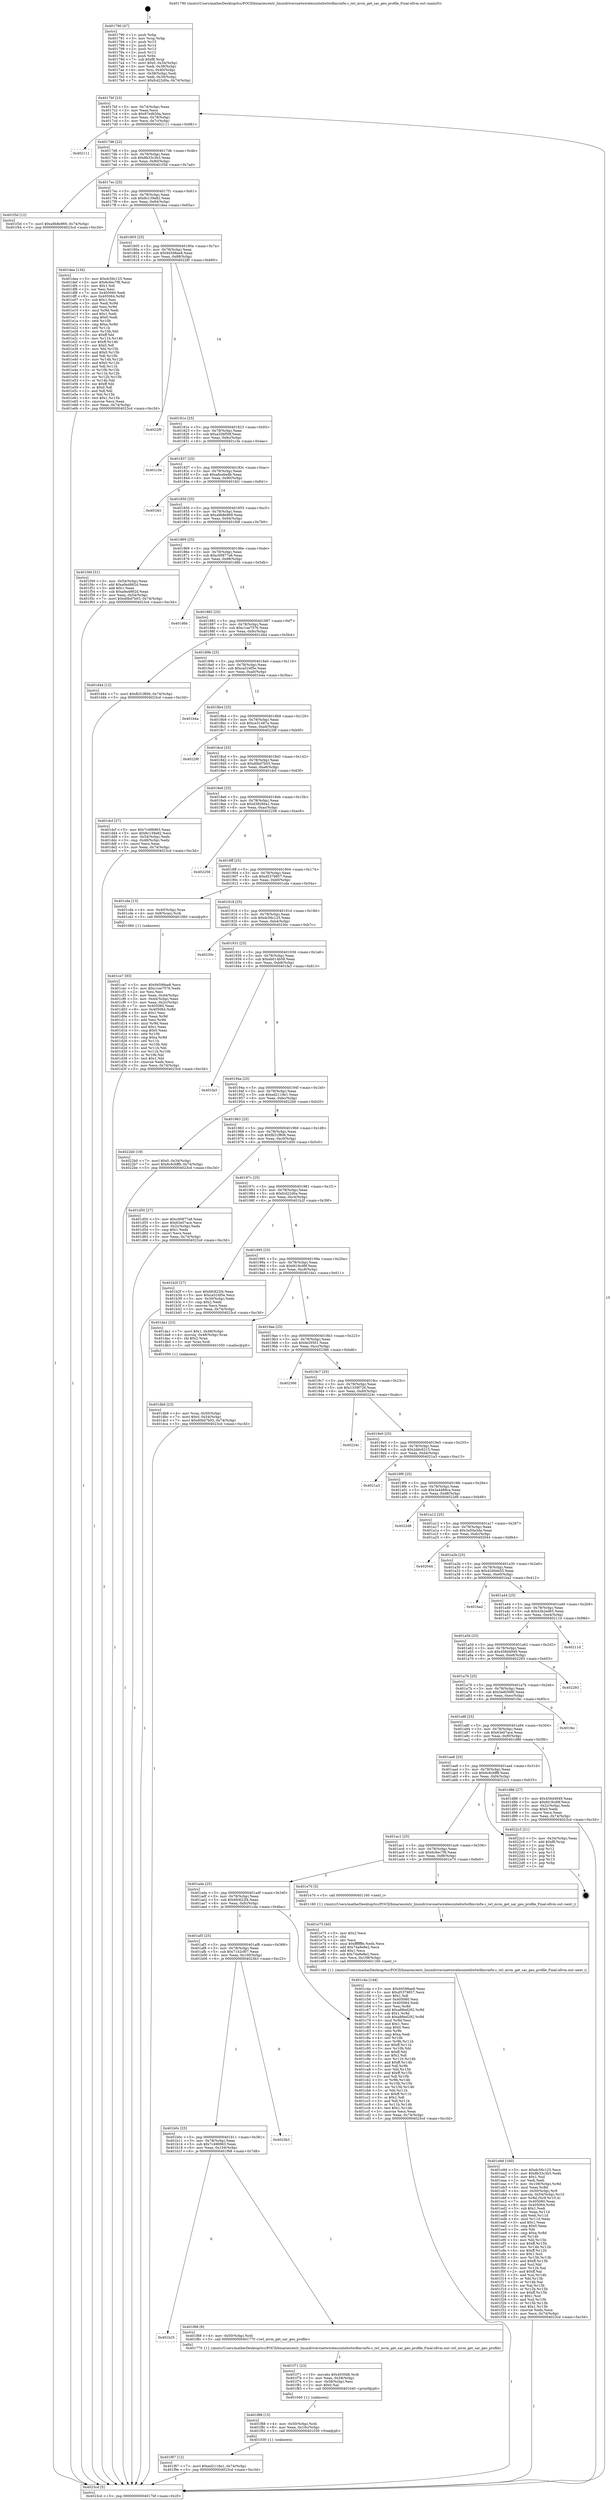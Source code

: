 digraph "0x401790" {
  label = "0x401790 (/mnt/c/Users/mathe/Desktop/tcc/POCII/binaries/extr_linuxdriversnetwirelessinteliwlwifimvmfw.c_iwl_mvm_get_sar_geo_profile_Final-ollvm.out::main(0))"
  labelloc = "t"
  node[shape=record]

  Entry [label="",width=0.3,height=0.3,shape=circle,fillcolor=black,style=filled]
  "0x4017bf" [label="{
     0x4017bf [23]\l
     | [instrs]\l
     &nbsp;&nbsp;0x4017bf \<+3\>: mov -0x74(%rbp),%eax\l
     &nbsp;&nbsp;0x4017c2 \<+2\>: mov %eax,%ecx\l
     &nbsp;&nbsp;0x4017c4 \<+6\>: sub $0x87edb50a,%ecx\l
     &nbsp;&nbsp;0x4017ca \<+3\>: mov %eax,-0x78(%rbp)\l
     &nbsp;&nbsp;0x4017cd \<+3\>: mov %ecx,-0x7c(%rbp)\l
     &nbsp;&nbsp;0x4017d0 \<+6\>: je 0000000000402111 \<main+0x981\>\l
  }"]
  "0x402111" [label="{
     0x402111\l
  }", style=dashed]
  "0x4017d6" [label="{
     0x4017d6 [22]\l
     | [instrs]\l
     &nbsp;&nbsp;0x4017d6 \<+5\>: jmp 00000000004017db \<main+0x4b\>\l
     &nbsp;&nbsp;0x4017db \<+3\>: mov -0x78(%rbp),%eax\l
     &nbsp;&nbsp;0x4017de \<+5\>: sub $0x8b33c3b3,%eax\l
     &nbsp;&nbsp;0x4017e3 \<+3\>: mov %eax,-0x80(%rbp)\l
     &nbsp;&nbsp;0x4017e6 \<+6\>: je 0000000000401f3d \<main+0x7ad\>\l
  }"]
  Exit [label="",width=0.3,height=0.3,shape=circle,fillcolor=black,style=filled,peripheries=2]
  "0x401f3d" [label="{
     0x401f3d [12]\l
     | [instrs]\l
     &nbsp;&nbsp;0x401f3d \<+7\>: movl $0xa9b8e969,-0x74(%rbp)\l
     &nbsp;&nbsp;0x401f44 \<+5\>: jmp 00000000004023cd \<main+0xc3d\>\l
  }"]
  "0x4017ec" [label="{
     0x4017ec [25]\l
     | [instrs]\l
     &nbsp;&nbsp;0x4017ec \<+5\>: jmp 00000000004017f1 \<main+0x61\>\l
     &nbsp;&nbsp;0x4017f1 \<+3\>: mov -0x78(%rbp),%eax\l
     &nbsp;&nbsp;0x4017f4 \<+5\>: sub $0x8c139a82,%eax\l
     &nbsp;&nbsp;0x4017f9 \<+6\>: mov %eax,-0x84(%rbp)\l
     &nbsp;&nbsp;0x4017ff \<+6\>: je 0000000000401dea \<main+0x65a\>\l
  }"]
  "0x401f97" [label="{
     0x401f97 [12]\l
     | [instrs]\l
     &nbsp;&nbsp;0x401f97 \<+7\>: movl $0xed2118e1,-0x74(%rbp)\l
     &nbsp;&nbsp;0x401f9e \<+5\>: jmp 00000000004023cd \<main+0xc3d\>\l
  }"]
  "0x401dea" [label="{
     0x401dea [134]\l
     | [instrs]\l
     &nbsp;&nbsp;0x401dea \<+5\>: mov $0xdc56c125,%eax\l
     &nbsp;&nbsp;0x401def \<+5\>: mov $0x6c6ec7f6,%ecx\l
     &nbsp;&nbsp;0x401df4 \<+2\>: mov $0x1,%dl\l
     &nbsp;&nbsp;0x401df6 \<+2\>: xor %esi,%esi\l
     &nbsp;&nbsp;0x401df8 \<+7\>: mov 0x405060,%edi\l
     &nbsp;&nbsp;0x401dff \<+8\>: mov 0x405064,%r8d\l
     &nbsp;&nbsp;0x401e07 \<+3\>: sub $0x1,%esi\l
     &nbsp;&nbsp;0x401e0a \<+3\>: mov %edi,%r9d\l
     &nbsp;&nbsp;0x401e0d \<+3\>: add %esi,%r9d\l
     &nbsp;&nbsp;0x401e10 \<+4\>: imul %r9d,%edi\l
     &nbsp;&nbsp;0x401e14 \<+3\>: and $0x1,%edi\l
     &nbsp;&nbsp;0x401e17 \<+3\>: cmp $0x0,%edi\l
     &nbsp;&nbsp;0x401e1a \<+4\>: sete %r10b\l
     &nbsp;&nbsp;0x401e1e \<+4\>: cmp $0xa,%r8d\l
     &nbsp;&nbsp;0x401e22 \<+4\>: setl %r11b\l
     &nbsp;&nbsp;0x401e26 \<+3\>: mov %r10b,%bl\l
     &nbsp;&nbsp;0x401e29 \<+3\>: xor $0xff,%bl\l
     &nbsp;&nbsp;0x401e2c \<+3\>: mov %r11b,%r14b\l
     &nbsp;&nbsp;0x401e2f \<+4\>: xor $0xff,%r14b\l
     &nbsp;&nbsp;0x401e33 \<+3\>: xor $0x0,%dl\l
     &nbsp;&nbsp;0x401e36 \<+3\>: mov %bl,%r15b\l
     &nbsp;&nbsp;0x401e39 \<+4\>: and $0x0,%r15b\l
     &nbsp;&nbsp;0x401e3d \<+3\>: and %dl,%r10b\l
     &nbsp;&nbsp;0x401e40 \<+3\>: mov %r14b,%r12b\l
     &nbsp;&nbsp;0x401e43 \<+4\>: and $0x0,%r12b\l
     &nbsp;&nbsp;0x401e47 \<+3\>: and %dl,%r11b\l
     &nbsp;&nbsp;0x401e4a \<+3\>: or %r10b,%r15b\l
     &nbsp;&nbsp;0x401e4d \<+3\>: or %r11b,%r12b\l
     &nbsp;&nbsp;0x401e50 \<+3\>: xor %r12b,%r15b\l
     &nbsp;&nbsp;0x401e53 \<+3\>: or %r14b,%bl\l
     &nbsp;&nbsp;0x401e56 \<+3\>: xor $0xff,%bl\l
     &nbsp;&nbsp;0x401e59 \<+3\>: or $0x0,%dl\l
     &nbsp;&nbsp;0x401e5c \<+2\>: and %dl,%bl\l
     &nbsp;&nbsp;0x401e5e \<+3\>: or %bl,%r15b\l
     &nbsp;&nbsp;0x401e61 \<+4\>: test $0x1,%r15b\l
     &nbsp;&nbsp;0x401e65 \<+3\>: cmovne %ecx,%eax\l
     &nbsp;&nbsp;0x401e68 \<+3\>: mov %eax,-0x74(%rbp)\l
     &nbsp;&nbsp;0x401e6b \<+5\>: jmp 00000000004023cd \<main+0xc3d\>\l
  }"]
  "0x401805" [label="{
     0x401805 [25]\l
     | [instrs]\l
     &nbsp;&nbsp;0x401805 \<+5\>: jmp 000000000040180a \<main+0x7a\>\l
     &nbsp;&nbsp;0x40180a \<+3\>: mov -0x78(%rbp),%eax\l
     &nbsp;&nbsp;0x40180d \<+5\>: sub $0x94598ae8,%eax\l
     &nbsp;&nbsp;0x401812 \<+6\>: mov %eax,-0x88(%rbp)\l
     &nbsp;&nbsp;0x401818 \<+6\>: je 00000000004022f0 \<main+0xb60\>\l
  }"]
  "0x401f88" [label="{
     0x401f88 [15]\l
     | [instrs]\l
     &nbsp;&nbsp;0x401f88 \<+4\>: mov -0x50(%rbp),%rdi\l
     &nbsp;&nbsp;0x401f8c \<+6\>: mov %eax,-0x10c(%rbp)\l
     &nbsp;&nbsp;0x401f92 \<+5\>: call 0000000000401030 \<free@plt\>\l
     | [calls]\l
     &nbsp;&nbsp;0x401030 \{1\} (unknown)\l
  }"]
  "0x4022f0" [label="{
     0x4022f0\l
  }", style=dashed]
  "0x40181e" [label="{
     0x40181e [25]\l
     | [instrs]\l
     &nbsp;&nbsp;0x40181e \<+5\>: jmp 0000000000401823 \<main+0x93\>\l
     &nbsp;&nbsp;0x401823 \<+3\>: mov -0x78(%rbp),%eax\l
     &nbsp;&nbsp;0x401826 \<+5\>: sub $0xa326f50f,%eax\l
     &nbsp;&nbsp;0x40182b \<+6\>: mov %eax,-0x8c(%rbp)\l
     &nbsp;&nbsp;0x401831 \<+6\>: je 0000000000401c3e \<main+0x4ae\>\l
  }"]
  "0x401f71" [label="{
     0x401f71 [23]\l
     | [instrs]\l
     &nbsp;&nbsp;0x401f71 \<+10\>: movabs $0x4030d6,%rdi\l
     &nbsp;&nbsp;0x401f7b \<+3\>: mov %eax,-0x58(%rbp)\l
     &nbsp;&nbsp;0x401f7e \<+3\>: mov -0x58(%rbp),%esi\l
     &nbsp;&nbsp;0x401f81 \<+2\>: mov $0x0,%al\l
     &nbsp;&nbsp;0x401f83 \<+5\>: call 0000000000401040 \<printf@plt\>\l
     | [calls]\l
     &nbsp;&nbsp;0x401040 \{1\} (unknown)\l
  }"]
  "0x401c3e" [label="{
     0x401c3e\l
  }", style=dashed]
  "0x401837" [label="{
     0x401837 [25]\l
     | [instrs]\l
     &nbsp;&nbsp;0x401837 \<+5\>: jmp 000000000040183c \<main+0xac\>\l
     &nbsp;&nbsp;0x40183c \<+3\>: mov -0x78(%rbp),%eax\l
     &nbsp;&nbsp;0x40183f \<+5\>: sub $0xa8cebedb,%eax\l
     &nbsp;&nbsp;0x401844 \<+6\>: mov %eax,-0x90(%rbp)\l
     &nbsp;&nbsp;0x40184a \<+6\>: je 0000000000401fd1 \<main+0x841\>\l
  }"]
  "0x401b25" [label="{
     0x401b25\l
  }", style=dashed]
  "0x401fd1" [label="{
     0x401fd1\l
  }", style=dashed]
  "0x401850" [label="{
     0x401850 [25]\l
     | [instrs]\l
     &nbsp;&nbsp;0x401850 \<+5\>: jmp 0000000000401855 \<main+0xc5\>\l
     &nbsp;&nbsp;0x401855 \<+3\>: mov -0x78(%rbp),%eax\l
     &nbsp;&nbsp;0x401858 \<+5\>: sub $0xa9b8e969,%eax\l
     &nbsp;&nbsp;0x40185d \<+6\>: mov %eax,-0x94(%rbp)\l
     &nbsp;&nbsp;0x401863 \<+6\>: je 0000000000401f49 \<main+0x7b9\>\l
  }"]
  "0x401f68" [label="{
     0x401f68 [9]\l
     | [instrs]\l
     &nbsp;&nbsp;0x401f68 \<+4\>: mov -0x50(%rbp),%rdi\l
     &nbsp;&nbsp;0x401f6c \<+5\>: call 0000000000401770 \<iwl_mvm_get_sar_geo_profile\>\l
     | [calls]\l
     &nbsp;&nbsp;0x401770 \{1\} (/mnt/c/Users/mathe/Desktop/tcc/POCII/binaries/extr_linuxdriversnetwirelessinteliwlwifimvmfw.c_iwl_mvm_get_sar_geo_profile_Final-ollvm.out::iwl_mvm_get_sar_geo_profile)\l
  }"]
  "0x401f49" [label="{
     0x401f49 [31]\l
     | [instrs]\l
     &nbsp;&nbsp;0x401f49 \<+3\>: mov -0x54(%rbp),%eax\l
     &nbsp;&nbsp;0x401f4c \<+5\>: add $0xa9a4862d,%eax\l
     &nbsp;&nbsp;0x401f51 \<+3\>: add $0x1,%eax\l
     &nbsp;&nbsp;0x401f54 \<+5\>: sub $0xa9a4862d,%eax\l
     &nbsp;&nbsp;0x401f59 \<+3\>: mov %eax,-0x54(%rbp)\l
     &nbsp;&nbsp;0x401f5c \<+7\>: movl $0xd0bd7b03,-0x74(%rbp)\l
     &nbsp;&nbsp;0x401f63 \<+5\>: jmp 00000000004023cd \<main+0xc3d\>\l
  }"]
  "0x401869" [label="{
     0x401869 [25]\l
     | [instrs]\l
     &nbsp;&nbsp;0x401869 \<+5\>: jmp 000000000040186e \<main+0xde\>\l
     &nbsp;&nbsp;0x40186e \<+3\>: mov -0x78(%rbp),%eax\l
     &nbsp;&nbsp;0x401871 \<+5\>: sub $0xc00877a8,%eax\l
     &nbsp;&nbsp;0x401876 \<+6\>: mov %eax,-0x98(%rbp)\l
     &nbsp;&nbsp;0x40187c \<+6\>: je 0000000000401d6b \<main+0x5db\>\l
  }"]
  "0x401b0c" [label="{
     0x401b0c [25]\l
     | [instrs]\l
     &nbsp;&nbsp;0x401b0c \<+5\>: jmp 0000000000401b11 \<main+0x381\>\l
     &nbsp;&nbsp;0x401b11 \<+3\>: mov -0x78(%rbp),%eax\l
     &nbsp;&nbsp;0x401b14 \<+5\>: sub $0x7c496963,%eax\l
     &nbsp;&nbsp;0x401b19 \<+6\>: mov %eax,-0x104(%rbp)\l
     &nbsp;&nbsp;0x401b1f \<+6\>: je 0000000000401f68 \<main+0x7d8\>\l
  }"]
  "0x401d6b" [label="{
     0x401d6b\l
  }", style=dashed]
  "0x401882" [label="{
     0x401882 [25]\l
     | [instrs]\l
     &nbsp;&nbsp;0x401882 \<+5\>: jmp 0000000000401887 \<main+0xf7\>\l
     &nbsp;&nbsp;0x401887 \<+3\>: mov -0x78(%rbp),%eax\l
     &nbsp;&nbsp;0x40188a \<+5\>: sub $0xc1ee7576,%eax\l
     &nbsp;&nbsp;0x40188f \<+6\>: mov %eax,-0x9c(%rbp)\l
     &nbsp;&nbsp;0x401895 \<+6\>: je 0000000000401d44 \<main+0x5b4\>\l
  }"]
  "0x4023b3" [label="{
     0x4023b3\l
  }", style=dashed]
  "0x401d44" [label="{
     0x401d44 [12]\l
     | [instrs]\l
     &nbsp;&nbsp;0x401d44 \<+7\>: movl $0xfb31f806,-0x74(%rbp)\l
     &nbsp;&nbsp;0x401d4b \<+5\>: jmp 00000000004023cd \<main+0xc3d\>\l
  }"]
  "0x40189b" [label="{
     0x40189b [25]\l
     | [instrs]\l
     &nbsp;&nbsp;0x40189b \<+5\>: jmp 00000000004018a0 \<main+0x110\>\l
     &nbsp;&nbsp;0x4018a0 \<+3\>: mov -0x78(%rbp),%eax\l
     &nbsp;&nbsp;0x4018a3 \<+5\>: sub $0xca524f5e,%eax\l
     &nbsp;&nbsp;0x4018a8 \<+6\>: mov %eax,-0xa0(%rbp)\l
     &nbsp;&nbsp;0x4018ae \<+6\>: je 0000000000401b4a \<main+0x3ba\>\l
  }"]
  "0x401e9d" [label="{
     0x401e9d [160]\l
     | [instrs]\l
     &nbsp;&nbsp;0x401e9d \<+5\>: mov $0xdc56c125,%ecx\l
     &nbsp;&nbsp;0x401ea2 \<+5\>: mov $0x8b33c3b3,%edx\l
     &nbsp;&nbsp;0x401ea7 \<+3\>: mov $0x1,%sil\l
     &nbsp;&nbsp;0x401eaa \<+2\>: xor %edi,%edi\l
     &nbsp;&nbsp;0x401eac \<+7\>: mov -0x108(%rbp),%r8d\l
     &nbsp;&nbsp;0x401eb3 \<+4\>: imul %eax,%r8d\l
     &nbsp;&nbsp;0x401eb7 \<+4\>: mov -0x50(%rbp),%r9\l
     &nbsp;&nbsp;0x401ebb \<+4\>: movslq -0x54(%rbp),%r10\l
     &nbsp;&nbsp;0x401ebf \<+4\>: mov %r8d,(%r9,%r10,4)\l
     &nbsp;&nbsp;0x401ec3 \<+7\>: mov 0x405060,%eax\l
     &nbsp;&nbsp;0x401eca \<+8\>: mov 0x405064,%r8d\l
     &nbsp;&nbsp;0x401ed2 \<+3\>: sub $0x1,%edi\l
     &nbsp;&nbsp;0x401ed5 \<+3\>: mov %eax,%r11d\l
     &nbsp;&nbsp;0x401ed8 \<+3\>: add %edi,%r11d\l
     &nbsp;&nbsp;0x401edb \<+4\>: imul %r11d,%eax\l
     &nbsp;&nbsp;0x401edf \<+3\>: and $0x1,%eax\l
     &nbsp;&nbsp;0x401ee2 \<+3\>: cmp $0x0,%eax\l
     &nbsp;&nbsp;0x401ee5 \<+3\>: sete %bl\l
     &nbsp;&nbsp;0x401ee8 \<+4\>: cmp $0xa,%r8d\l
     &nbsp;&nbsp;0x401eec \<+4\>: setl %r14b\l
     &nbsp;&nbsp;0x401ef0 \<+3\>: mov %bl,%r15b\l
     &nbsp;&nbsp;0x401ef3 \<+4\>: xor $0xff,%r15b\l
     &nbsp;&nbsp;0x401ef7 \<+3\>: mov %r14b,%r12b\l
     &nbsp;&nbsp;0x401efa \<+4\>: xor $0xff,%r12b\l
     &nbsp;&nbsp;0x401efe \<+4\>: xor $0x1,%sil\l
     &nbsp;&nbsp;0x401f02 \<+3\>: mov %r15b,%r13b\l
     &nbsp;&nbsp;0x401f05 \<+4\>: and $0xff,%r13b\l
     &nbsp;&nbsp;0x401f09 \<+3\>: and %sil,%bl\l
     &nbsp;&nbsp;0x401f0c \<+3\>: mov %r12b,%al\l
     &nbsp;&nbsp;0x401f0f \<+2\>: and $0xff,%al\l
     &nbsp;&nbsp;0x401f11 \<+3\>: and %sil,%r14b\l
     &nbsp;&nbsp;0x401f14 \<+3\>: or %bl,%r13b\l
     &nbsp;&nbsp;0x401f17 \<+3\>: or %r14b,%al\l
     &nbsp;&nbsp;0x401f1a \<+3\>: xor %al,%r13b\l
     &nbsp;&nbsp;0x401f1d \<+3\>: or %r12b,%r15b\l
     &nbsp;&nbsp;0x401f20 \<+4\>: xor $0xff,%r15b\l
     &nbsp;&nbsp;0x401f24 \<+4\>: or $0x1,%sil\l
     &nbsp;&nbsp;0x401f28 \<+3\>: and %sil,%r15b\l
     &nbsp;&nbsp;0x401f2b \<+3\>: or %r15b,%r13b\l
     &nbsp;&nbsp;0x401f2e \<+4\>: test $0x1,%r13b\l
     &nbsp;&nbsp;0x401f32 \<+3\>: cmovne %edx,%ecx\l
     &nbsp;&nbsp;0x401f35 \<+3\>: mov %ecx,-0x74(%rbp)\l
     &nbsp;&nbsp;0x401f38 \<+5\>: jmp 00000000004023cd \<main+0xc3d\>\l
  }"]
  "0x401b4a" [label="{
     0x401b4a\l
  }", style=dashed]
  "0x4018b4" [label="{
     0x4018b4 [25]\l
     | [instrs]\l
     &nbsp;&nbsp;0x4018b4 \<+5\>: jmp 00000000004018b9 \<main+0x129\>\l
     &nbsp;&nbsp;0x4018b9 \<+3\>: mov -0x78(%rbp),%eax\l
     &nbsp;&nbsp;0x4018bc \<+5\>: sub $0xce31487a,%eax\l
     &nbsp;&nbsp;0x4018c1 \<+6\>: mov %eax,-0xa4(%rbp)\l
     &nbsp;&nbsp;0x4018c7 \<+6\>: je 000000000040229f \<main+0xb0f\>\l
  }"]
  "0x401e75" [label="{
     0x401e75 [40]\l
     | [instrs]\l
     &nbsp;&nbsp;0x401e75 \<+5\>: mov $0x2,%ecx\l
     &nbsp;&nbsp;0x401e7a \<+1\>: cltd\l
     &nbsp;&nbsp;0x401e7b \<+2\>: idiv %ecx\l
     &nbsp;&nbsp;0x401e7d \<+6\>: imul $0xfffffffe,%edx,%ecx\l
     &nbsp;&nbsp;0x401e83 \<+6\>: add $0x74a9e8e2,%ecx\l
     &nbsp;&nbsp;0x401e89 \<+3\>: add $0x1,%ecx\l
     &nbsp;&nbsp;0x401e8c \<+6\>: sub $0x74a9e8e2,%ecx\l
     &nbsp;&nbsp;0x401e92 \<+6\>: mov %ecx,-0x108(%rbp)\l
     &nbsp;&nbsp;0x401e98 \<+5\>: call 0000000000401160 \<next_i\>\l
     | [calls]\l
     &nbsp;&nbsp;0x401160 \{1\} (/mnt/c/Users/mathe/Desktop/tcc/POCII/binaries/extr_linuxdriversnetwirelessinteliwlwifimvmfw.c_iwl_mvm_get_sar_geo_profile_Final-ollvm.out::next_i)\l
  }"]
  "0x40229f" [label="{
     0x40229f\l
  }", style=dashed]
  "0x4018cd" [label="{
     0x4018cd [25]\l
     | [instrs]\l
     &nbsp;&nbsp;0x4018cd \<+5\>: jmp 00000000004018d2 \<main+0x142\>\l
     &nbsp;&nbsp;0x4018d2 \<+3\>: mov -0x78(%rbp),%eax\l
     &nbsp;&nbsp;0x4018d5 \<+5\>: sub $0xd0bd7b03,%eax\l
     &nbsp;&nbsp;0x4018da \<+6\>: mov %eax,-0xa8(%rbp)\l
     &nbsp;&nbsp;0x4018e0 \<+6\>: je 0000000000401dcf \<main+0x63f\>\l
  }"]
  "0x401db8" [label="{
     0x401db8 [23]\l
     | [instrs]\l
     &nbsp;&nbsp;0x401db8 \<+4\>: mov %rax,-0x50(%rbp)\l
     &nbsp;&nbsp;0x401dbc \<+7\>: movl $0x0,-0x54(%rbp)\l
     &nbsp;&nbsp;0x401dc3 \<+7\>: movl $0xd0bd7b03,-0x74(%rbp)\l
     &nbsp;&nbsp;0x401dca \<+5\>: jmp 00000000004023cd \<main+0xc3d\>\l
  }"]
  "0x401dcf" [label="{
     0x401dcf [27]\l
     | [instrs]\l
     &nbsp;&nbsp;0x401dcf \<+5\>: mov $0x7c496963,%eax\l
     &nbsp;&nbsp;0x401dd4 \<+5\>: mov $0x8c139a82,%ecx\l
     &nbsp;&nbsp;0x401dd9 \<+3\>: mov -0x54(%rbp),%edx\l
     &nbsp;&nbsp;0x401ddc \<+3\>: cmp -0x48(%rbp),%edx\l
     &nbsp;&nbsp;0x401ddf \<+3\>: cmovl %ecx,%eax\l
     &nbsp;&nbsp;0x401de2 \<+3\>: mov %eax,-0x74(%rbp)\l
     &nbsp;&nbsp;0x401de5 \<+5\>: jmp 00000000004023cd \<main+0xc3d\>\l
  }"]
  "0x4018e6" [label="{
     0x4018e6 [25]\l
     | [instrs]\l
     &nbsp;&nbsp;0x4018e6 \<+5\>: jmp 00000000004018eb \<main+0x15b\>\l
     &nbsp;&nbsp;0x4018eb \<+3\>: mov -0x78(%rbp),%eax\l
     &nbsp;&nbsp;0x4018ee \<+5\>: sub $0xd39266a1,%eax\l
     &nbsp;&nbsp;0x4018f3 \<+6\>: mov %eax,-0xac(%rbp)\l
     &nbsp;&nbsp;0x4018f9 \<+6\>: je 0000000000402258 \<main+0xac8\>\l
  }"]
  "0x401ce7" [label="{
     0x401ce7 [93]\l
     | [instrs]\l
     &nbsp;&nbsp;0x401ce7 \<+5\>: mov $0x94598ae8,%ecx\l
     &nbsp;&nbsp;0x401cec \<+5\>: mov $0xc1ee7576,%edx\l
     &nbsp;&nbsp;0x401cf1 \<+2\>: xor %esi,%esi\l
     &nbsp;&nbsp;0x401cf3 \<+3\>: mov %eax,-0x44(%rbp)\l
     &nbsp;&nbsp;0x401cf6 \<+3\>: mov -0x44(%rbp),%eax\l
     &nbsp;&nbsp;0x401cf9 \<+3\>: mov %eax,-0x2c(%rbp)\l
     &nbsp;&nbsp;0x401cfc \<+7\>: mov 0x405060,%eax\l
     &nbsp;&nbsp;0x401d03 \<+8\>: mov 0x405064,%r8d\l
     &nbsp;&nbsp;0x401d0b \<+3\>: sub $0x1,%esi\l
     &nbsp;&nbsp;0x401d0e \<+3\>: mov %eax,%r9d\l
     &nbsp;&nbsp;0x401d11 \<+3\>: add %esi,%r9d\l
     &nbsp;&nbsp;0x401d14 \<+4\>: imul %r9d,%eax\l
     &nbsp;&nbsp;0x401d18 \<+3\>: and $0x1,%eax\l
     &nbsp;&nbsp;0x401d1b \<+3\>: cmp $0x0,%eax\l
     &nbsp;&nbsp;0x401d1e \<+4\>: sete %r10b\l
     &nbsp;&nbsp;0x401d22 \<+4\>: cmp $0xa,%r8d\l
     &nbsp;&nbsp;0x401d26 \<+4\>: setl %r11b\l
     &nbsp;&nbsp;0x401d2a \<+3\>: mov %r10b,%bl\l
     &nbsp;&nbsp;0x401d2d \<+3\>: and %r11b,%bl\l
     &nbsp;&nbsp;0x401d30 \<+3\>: xor %r11b,%r10b\l
     &nbsp;&nbsp;0x401d33 \<+3\>: or %r10b,%bl\l
     &nbsp;&nbsp;0x401d36 \<+3\>: test $0x1,%bl\l
     &nbsp;&nbsp;0x401d39 \<+3\>: cmovne %edx,%ecx\l
     &nbsp;&nbsp;0x401d3c \<+3\>: mov %ecx,-0x74(%rbp)\l
     &nbsp;&nbsp;0x401d3f \<+5\>: jmp 00000000004023cd \<main+0xc3d\>\l
  }"]
  "0x402258" [label="{
     0x402258\l
  }", style=dashed]
  "0x4018ff" [label="{
     0x4018ff [25]\l
     | [instrs]\l
     &nbsp;&nbsp;0x4018ff \<+5\>: jmp 0000000000401904 \<main+0x174\>\l
     &nbsp;&nbsp;0x401904 \<+3\>: mov -0x78(%rbp),%eax\l
     &nbsp;&nbsp;0x401907 \<+5\>: sub $0xd5379857,%eax\l
     &nbsp;&nbsp;0x40190c \<+6\>: mov %eax,-0xb0(%rbp)\l
     &nbsp;&nbsp;0x401912 \<+6\>: je 0000000000401cda \<main+0x54a\>\l
  }"]
  "0x401af3" [label="{
     0x401af3 [25]\l
     | [instrs]\l
     &nbsp;&nbsp;0x401af3 \<+5\>: jmp 0000000000401af8 \<main+0x368\>\l
     &nbsp;&nbsp;0x401af8 \<+3\>: mov -0x78(%rbp),%eax\l
     &nbsp;&nbsp;0x401afb \<+5\>: sub $0x7142cf07,%eax\l
     &nbsp;&nbsp;0x401b00 \<+6\>: mov %eax,-0x100(%rbp)\l
     &nbsp;&nbsp;0x401b06 \<+6\>: je 00000000004023b3 \<main+0xc23\>\l
  }"]
  "0x401cda" [label="{
     0x401cda [13]\l
     | [instrs]\l
     &nbsp;&nbsp;0x401cda \<+4\>: mov -0x40(%rbp),%rax\l
     &nbsp;&nbsp;0x401cde \<+4\>: mov 0x8(%rax),%rdi\l
     &nbsp;&nbsp;0x401ce2 \<+5\>: call 0000000000401060 \<atoi@plt\>\l
     | [calls]\l
     &nbsp;&nbsp;0x401060 \{1\} (unknown)\l
  }"]
  "0x401918" [label="{
     0x401918 [25]\l
     | [instrs]\l
     &nbsp;&nbsp;0x401918 \<+5\>: jmp 000000000040191d \<main+0x18d\>\l
     &nbsp;&nbsp;0x40191d \<+3\>: mov -0x78(%rbp),%eax\l
     &nbsp;&nbsp;0x401920 \<+5\>: sub $0xdc56c125,%eax\l
     &nbsp;&nbsp;0x401925 \<+6\>: mov %eax,-0xb4(%rbp)\l
     &nbsp;&nbsp;0x40192b \<+6\>: je 000000000040230c \<main+0xb7c\>\l
  }"]
  "0x401c4a" [label="{
     0x401c4a [144]\l
     | [instrs]\l
     &nbsp;&nbsp;0x401c4a \<+5\>: mov $0x94598ae8,%eax\l
     &nbsp;&nbsp;0x401c4f \<+5\>: mov $0xd5379857,%ecx\l
     &nbsp;&nbsp;0x401c54 \<+2\>: mov $0x1,%dl\l
     &nbsp;&nbsp;0x401c56 \<+7\>: mov 0x405060,%esi\l
     &nbsp;&nbsp;0x401c5d \<+7\>: mov 0x405064,%edi\l
     &nbsp;&nbsp;0x401c64 \<+3\>: mov %esi,%r8d\l
     &nbsp;&nbsp;0x401c67 \<+7\>: add $0xa88ed292,%r8d\l
     &nbsp;&nbsp;0x401c6e \<+4\>: sub $0x1,%r8d\l
     &nbsp;&nbsp;0x401c72 \<+7\>: sub $0xa88ed292,%r8d\l
     &nbsp;&nbsp;0x401c79 \<+4\>: imul %r8d,%esi\l
     &nbsp;&nbsp;0x401c7d \<+3\>: and $0x1,%esi\l
     &nbsp;&nbsp;0x401c80 \<+3\>: cmp $0x0,%esi\l
     &nbsp;&nbsp;0x401c83 \<+4\>: sete %r9b\l
     &nbsp;&nbsp;0x401c87 \<+3\>: cmp $0xa,%edi\l
     &nbsp;&nbsp;0x401c8a \<+4\>: setl %r10b\l
     &nbsp;&nbsp;0x401c8e \<+3\>: mov %r9b,%r11b\l
     &nbsp;&nbsp;0x401c91 \<+4\>: xor $0xff,%r11b\l
     &nbsp;&nbsp;0x401c95 \<+3\>: mov %r10b,%bl\l
     &nbsp;&nbsp;0x401c98 \<+3\>: xor $0xff,%bl\l
     &nbsp;&nbsp;0x401c9b \<+3\>: xor $0x1,%dl\l
     &nbsp;&nbsp;0x401c9e \<+3\>: mov %r11b,%r14b\l
     &nbsp;&nbsp;0x401ca1 \<+4\>: and $0xff,%r14b\l
     &nbsp;&nbsp;0x401ca5 \<+3\>: and %dl,%r9b\l
     &nbsp;&nbsp;0x401ca8 \<+3\>: mov %bl,%r15b\l
     &nbsp;&nbsp;0x401cab \<+4\>: and $0xff,%r15b\l
     &nbsp;&nbsp;0x401caf \<+3\>: and %dl,%r10b\l
     &nbsp;&nbsp;0x401cb2 \<+3\>: or %r9b,%r14b\l
     &nbsp;&nbsp;0x401cb5 \<+3\>: or %r10b,%r15b\l
     &nbsp;&nbsp;0x401cb8 \<+3\>: xor %r15b,%r14b\l
     &nbsp;&nbsp;0x401cbb \<+3\>: or %bl,%r11b\l
     &nbsp;&nbsp;0x401cbe \<+4\>: xor $0xff,%r11b\l
     &nbsp;&nbsp;0x401cc2 \<+3\>: or $0x1,%dl\l
     &nbsp;&nbsp;0x401cc5 \<+3\>: and %dl,%r11b\l
     &nbsp;&nbsp;0x401cc8 \<+3\>: or %r11b,%r14b\l
     &nbsp;&nbsp;0x401ccb \<+4\>: test $0x1,%r14b\l
     &nbsp;&nbsp;0x401ccf \<+3\>: cmovne %ecx,%eax\l
     &nbsp;&nbsp;0x401cd2 \<+3\>: mov %eax,-0x74(%rbp)\l
     &nbsp;&nbsp;0x401cd5 \<+5\>: jmp 00000000004023cd \<main+0xc3d\>\l
  }"]
  "0x40230c" [label="{
     0x40230c\l
  }", style=dashed]
  "0x401931" [label="{
     0x401931 [25]\l
     | [instrs]\l
     &nbsp;&nbsp;0x401931 \<+5\>: jmp 0000000000401936 \<main+0x1a6\>\l
     &nbsp;&nbsp;0x401936 \<+3\>: mov -0x78(%rbp),%eax\l
     &nbsp;&nbsp;0x401939 \<+5\>: sub $0xeb014b58,%eax\l
     &nbsp;&nbsp;0x40193e \<+6\>: mov %eax,-0xb8(%rbp)\l
     &nbsp;&nbsp;0x401944 \<+6\>: je 0000000000401fa3 \<main+0x813\>\l
  }"]
  "0x401ada" [label="{
     0x401ada [25]\l
     | [instrs]\l
     &nbsp;&nbsp;0x401ada \<+5\>: jmp 0000000000401adf \<main+0x34f\>\l
     &nbsp;&nbsp;0x401adf \<+3\>: mov -0x78(%rbp),%eax\l
     &nbsp;&nbsp;0x401ae2 \<+5\>: sub $0x6fc822f4,%eax\l
     &nbsp;&nbsp;0x401ae7 \<+6\>: mov %eax,-0xfc(%rbp)\l
     &nbsp;&nbsp;0x401aed \<+6\>: je 0000000000401c4a \<main+0x4ba\>\l
  }"]
  "0x401fa3" [label="{
     0x401fa3\l
  }", style=dashed]
  "0x40194a" [label="{
     0x40194a [25]\l
     | [instrs]\l
     &nbsp;&nbsp;0x40194a \<+5\>: jmp 000000000040194f \<main+0x1bf\>\l
     &nbsp;&nbsp;0x40194f \<+3\>: mov -0x78(%rbp),%eax\l
     &nbsp;&nbsp;0x401952 \<+5\>: sub $0xed2118e1,%eax\l
     &nbsp;&nbsp;0x401957 \<+6\>: mov %eax,-0xbc(%rbp)\l
     &nbsp;&nbsp;0x40195d \<+6\>: je 00000000004022b0 \<main+0xb20\>\l
  }"]
  "0x401e70" [label="{
     0x401e70 [5]\l
     | [instrs]\l
     &nbsp;&nbsp;0x401e70 \<+5\>: call 0000000000401160 \<next_i\>\l
     | [calls]\l
     &nbsp;&nbsp;0x401160 \{1\} (/mnt/c/Users/mathe/Desktop/tcc/POCII/binaries/extr_linuxdriversnetwirelessinteliwlwifimvmfw.c_iwl_mvm_get_sar_geo_profile_Final-ollvm.out::next_i)\l
  }"]
  "0x4022b0" [label="{
     0x4022b0 [19]\l
     | [instrs]\l
     &nbsp;&nbsp;0x4022b0 \<+7\>: movl $0x0,-0x34(%rbp)\l
     &nbsp;&nbsp;0x4022b7 \<+7\>: movl $0x6c6cbff8,-0x74(%rbp)\l
     &nbsp;&nbsp;0x4022be \<+5\>: jmp 00000000004023cd \<main+0xc3d\>\l
  }"]
  "0x401963" [label="{
     0x401963 [25]\l
     | [instrs]\l
     &nbsp;&nbsp;0x401963 \<+5\>: jmp 0000000000401968 \<main+0x1d8\>\l
     &nbsp;&nbsp;0x401968 \<+3\>: mov -0x78(%rbp),%eax\l
     &nbsp;&nbsp;0x40196b \<+5\>: sub $0xfb31f806,%eax\l
     &nbsp;&nbsp;0x401970 \<+6\>: mov %eax,-0xc0(%rbp)\l
     &nbsp;&nbsp;0x401976 \<+6\>: je 0000000000401d50 \<main+0x5c0\>\l
  }"]
  "0x401ac1" [label="{
     0x401ac1 [25]\l
     | [instrs]\l
     &nbsp;&nbsp;0x401ac1 \<+5\>: jmp 0000000000401ac6 \<main+0x336\>\l
     &nbsp;&nbsp;0x401ac6 \<+3\>: mov -0x78(%rbp),%eax\l
     &nbsp;&nbsp;0x401ac9 \<+5\>: sub $0x6c6ec7f6,%eax\l
     &nbsp;&nbsp;0x401ace \<+6\>: mov %eax,-0xf8(%rbp)\l
     &nbsp;&nbsp;0x401ad4 \<+6\>: je 0000000000401e70 \<main+0x6e0\>\l
  }"]
  "0x401d50" [label="{
     0x401d50 [27]\l
     | [instrs]\l
     &nbsp;&nbsp;0x401d50 \<+5\>: mov $0xc00877a8,%eax\l
     &nbsp;&nbsp;0x401d55 \<+5\>: mov $0x63e07ace,%ecx\l
     &nbsp;&nbsp;0x401d5a \<+3\>: mov -0x2c(%rbp),%edx\l
     &nbsp;&nbsp;0x401d5d \<+3\>: cmp $0x1,%edx\l
     &nbsp;&nbsp;0x401d60 \<+3\>: cmovl %ecx,%eax\l
     &nbsp;&nbsp;0x401d63 \<+3\>: mov %eax,-0x74(%rbp)\l
     &nbsp;&nbsp;0x401d66 \<+5\>: jmp 00000000004023cd \<main+0xc3d\>\l
  }"]
  "0x40197c" [label="{
     0x40197c [25]\l
     | [instrs]\l
     &nbsp;&nbsp;0x40197c \<+5\>: jmp 0000000000401981 \<main+0x1f1\>\l
     &nbsp;&nbsp;0x401981 \<+3\>: mov -0x78(%rbp),%eax\l
     &nbsp;&nbsp;0x401984 \<+5\>: sub $0xfcd22d0a,%eax\l
     &nbsp;&nbsp;0x401989 \<+6\>: mov %eax,-0xc4(%rbp)\l
     &nbsp;&nbsp;0x40198f \<+6\>: je 0000000000401b2f \<main+0x39f\>\l
  }"]
  "0x4022c3" [label="{
     0x4022c3 [21]\l
     | [instrs]\l
     &nbsp;&nbsp;0x4022c3 \<+3\>: mov -0x34(%rbp),%eax\l
     &nbsp;&nbsp;0x4022c6 \<+7\>: add $0xf8,%rsp\l
     &nbsp;&nbsp;0x4022cd \<+1\>: pop %rbx\l
     &nbsp;&nbsp;0x4022ce \<+2\>: pop %r12\l
     &nbsp;&nbsp;0x4022d0 \<+2\>: pop %r13\l
     &nbsp;&nbsp;0x4022d2 \<+2\>: pop %r14\l
     &nbsp;&nbsp;0x4022d4 \<+2\>: pop %r15\l
     &nbsp;&nbsp;0x4022d6 \<+1\>: pop %rbp\l
     &nbsp;&nbsp;0x4022d7 \<+1\>: ret\l
  }"]
  "0x401b2f" [label="{
     0x401b2f [27]\l
     | [instrs]\l
     &nbsp;&nbsp;0x401b2f \<+5\>: mov $0x6fc822f4,%eax\l
     &nbsp;&nbsp;0x401b34 \<+5\>: mov $0xca524f5e,%ecx\l
     &nbsp;&nbsp;0x401b39 \<+3\>: mov -0x30(%rbp),%edx\l
     &nbsp;&nbsp;0x401b3c \<+3\>: cmp $0x2,%edx\l
     &nbsp;&nbsp;0x401b3f \<+3\>: cmovne %ecx,%eax\l
     &nbsp;&nbsp;0x401b42 \<+3\>: mov %eax,-0x74(%rbp)\l
     &nbsp;&nbsp;0x401b45 \<+5\>: jmp 00000000004023cd \<main+0xc3d\>\l
  }"]
  "0x401995" [label="{
     0x401995 [25]\l
     | [instrs]\l
     &nbsp;&nbsp;0x401995 \<+5\>: jmp 000000000040199a \<main+0x20a\>\l
     &nbsp;&nbsp;0x40199a \<+3\>: mov -0x78(%rbp),%eax\l
     &nbsp;&nbsp;0x40199d \<+5\>: sub $0xfd19cd9f,%eax\l
     &nbsp;&nbsp;0x4019a2 \<+6\>: mov %eax,-0xc8(%rbp)\l
     &nbsp;&nbsp;0x4019a8 \<+6\>: je 0000000000401da1 \<main+0x611\>\l
  }"]
  "0x4023cd" [label="{
     0x4023cd [5]\l
     | [instrs]\l
     &nbsp;&nbsp;0x4023cd \<+5\>: jmp 00000000004017bf \<main+0x2f\>\l
  }"]
  "0x401790" [label="{
     0x401790 [47]\l
     | [instrs]\l
     &nbsp;&nbsp;0x401790 \<+1\>: push %rbp\l
     &nbsp;&nbsp;0x401791 \<+3\>: mov %rsp,%rbp\l
     &nbsp;&nbsp;0x401794 \<+2\>: push %r15\l
     &nbsp;&nbsp;0x401796 \<+2\>: push %r14\l
     &nbsp;&nbsp;0x401798 \<+2\>: push %r13\l
     &nbsp;&nbsp;0x40179a \<+2\>: push %r12\l
     &nbsp;&nbsp;0x40179c \<+1\>: push %rbx\l
     &nbsp;&nbsp;0x40179d \<+7\>: sub $0xf8,%rsp\l
     &nbsp;&nbsp;0x4017a4 \<+7\>: movl $0x0,-0x34(%rbp)\l
     &nbsp;&nbsp;0x4017ab \<+3\>: mov %edi,-0x38(%rbp)\l
     &nbsp;&nbsp;0x4017ae \<+4\>: mov %rsi,-0x40(%rbp)\l
     &nbsp;&nbsp;0x4017b2 \<+3\>: mov -0x38(%rbp),%edi\l
     &nbsp;&nbsp;0x4017b5 \<+3\>: mov %edi,-0x30(%rbp)\l
     &nbsp;&nbsp;0x4017b8 \<+7\>: movl $0xfcd22d0a,-0x74(%rbp)\l
  }"]
  "0x401aa8" [label="{
     0x401aa8 [25]\l
     | [instrs]\l
     &nbsp;&nbsp;0x401aa8 \<+5\>: jmp 0000000000401aad \<main+0x31d\>\l
     &nbsp;&nbsp;0x401aad \<+3\>: mov -0x78(%rbp),%eax\l
     &nbsp;&nbsp;0x401ab0 \<+5\>: sub $0x6c6cbff8,%eax\l
     &nbsp;&nbsp;0x401ab5 \<+6\>: mov %eax,-0xf4(%rbp)\l
     &nbsp;&nbsp;0x401abb \<+6\>: je 00000000004022c3 \<main+0xb33\>\l
  }"]
  "0x401da1" [label="{
     0x401da1 [23]\l
     | [instrs]\l
     &nbsp;&nbsp;0x401da1 \<+7\>: movl $0x1,-0x48(%rbp)\l
     &nbsp;&nbsp;0x401da8 \<+4\>: movslq -0x48(%rbp),%rax\l
     &nbsp;&nbsp;0x401dac \<+4\>: shl $0x2,%rax\l
     &nbsp;&nbsp;0x401db0 \<+3\>: mov %rax,%rdi\l
     &nbsp;&nbsp;0x401db3 \<+5\>: call 0000000000401050 \<malloc@plt\>\l
     | [calls]\l
     &nbsp;&nbsp;0x401050 \{1\} (unknown)\l
  }"]
  "0x4019ae" [label="{
     0x4019ae [25]\l
     | [instrs]\l
     &nbsp;&nbsp;0x4019ae \<+5\>: jmp 00000000004019b3 \<main+0x223\>\l
     &nbsp;&nbsp;0x4019b3 \<+3\>: mov -0x78(%rbp),%eax\l
     &nbsp;&nbsp;0x4019b6 \<+5\>: sub $0xfe29501,%eax\l
     &nbsp;&nbsp;0x4019bb \<+6\>: mov %eax,-0xcc(%rbp)\l
     &nbsp;&nbsp;0x4019c1 \<+6\>: je 0000000000402366 \<main+0xbd6\>\l
  }"]
  "0x401d86" [label="{
     0x401d86 [27]\l
     | [instrs]\l
     &nbsp;&nbsp;0x401d86 \<+5\>: mov $0x456d4949,%eax\l
     &nbsp;&nbsp;0x401d8b \<+5\>: mov $0xfd19cd9f,%ecx\l
     &nbsp;&nbsp;0x401d90 \<+3\>: mov -0x2c(%rbp),%edx\l
     &nbsp;&nbsp;0x401d93 \<+3\>: cmp $0x0,%edx\l
     &nbsp;&nbsp;0x401d96 \<+3\>: cmove %ecx,%eax\l
     &nbsp;&nbsp;0x401d99 \<+3\>: mov %eax,-0x74(%rbp)\l
     &nbsp;&nbsp;0x401d9c \<+5\>: jmp 00000000004023cd \<main+0xc3d\>\l
  }"]
  "0x402366" [label="{
     0x402366\l
  }", style=dashed]
  "0x4019c7" [label="{
     0x4019c7 [25]\l
     | [instrs]\l
     &nbsp;&nbsp;0x4019c7 \<+5\>: jmp 00000000004019cc \<main+0x23c\>\l
     &nbsp;&nbsp;0x4019cc \<+3\>: mov -0x78(%rbp),%eax\l
     &nbsp;&nbsp;0x4019cf \<+5\>: sub $0x1339f726,%eax\l
     &nbsp;&nbsp;0x4019d4 \<+6\>: mov %eax,-0xd0(%rbp)\l
     &nbsp;&nbsp;0x4019da \<+6\>: je 000000000040224c \<main+0xabc\>\l
  }"]
  "0x401a8f" [label="{
     0x401a8f [25]\l
     | [instrs]\l
     &nbsp;&nbsp;0x401a8f \<+5\>: jmp 0000000000401a94 \<main+0x304\>\l
     &nbsp;&nbsp;0x401a94 \<+3\>: mov -0x78(%rbp),%eax\l
     &nbsp;&nbsp;0x401a97 \<+5\>: sub $0x63e07ace,%eax\l
     &nbsp;&nbsp;0x401a9c \<+6\>: mov %eax,-0xf0(%rbp)\l
     &nbsp;&nbsp;0x401aa2 \<+6\>: je 0000000000401d86 \<main+0x5f6\>\l
  }"]
  "0x40224c" [label="{
     0x40224c\l
  }", style=dashed]
  "0x4019e0" [label="{
     0x4019e0 [25]\l
     | [instrs]\l
     &nbsp;&nbsp;0x4019e0 \<+5\>: jmp 00000000004019e5 \<main+0x255\>\l
     &nbsp;&nbsp;0x4019e5 \<+3\>: mov -0x78(%rbp),%eax\l
     &nbsp;&nbsp;0x4019e8 \<+5\>: sub $0x2ddc6215,%eax\l
     &nbsp;&nbsp;0x4019ed \<+6\>: mov %eax,-0xd4(%rbp)\l
     &nbsp;&nbsp;0x4019f3 \<+6\>: je 00000000004021a3 \<main+0xa13\>\l
  }"]
  "0x401fec" [label="{
     0x401fec\l
  }", style=dashed]
  "0x4021a3" [label="{
     0x4021a3\l
  }", style=dashed]
  "0x4019f9" [label="{
     0x4019f9 [25]\l
     | [instrs]\l
     &nbsp;&nbsp;0x4019f9 \<+5\>: jmp 00000000004019fe \<main+0x26e\>\l
     &nbsp;&nbsp;0x4019fe \<+3\>: mov -0x78(%rbp),%eax\l
     &nbsp;&nbsp;0x401a01 \<+5\>: sub $0x3a4489ca,%eax\l
     &nbsp;&nbsp;0x401a06 \<+6\>: mov %eax,-0xd8(%rbp)\l
     &nbsp;&nbsp;0x401a0c \<+6\>: je 00000000004022d8 \<main+0xb48\>\l
  }"]
  "0x401a76" [label="{
     0x401a76 [25]\l
     | [instrs]\l
     &nbsp;&nbsp;0x401a76 \<+5\>: jmp 0000000000401a7b \<main+0x2eb\>\l
     &nbsp;&nbsp;0x401a7b \<+3\>: mov -0x78(%rbp),%eax\l
     &nbsp;&nbsp;0x401a7e \<+5\>: sub $0x5ed056f0,%eax\l
     &nbsp;&nbsp;0x401a83 \<+6\>: mov %eax,-0xec(%rbp)\l
     &nbsp;&nbsp;0x401a89 \<+6\>: je 0000000000401fec \<main+0x85c\>\l
  }"]
  "0x4022d8" [label="{
     0x4022d8\l
  }", style=dashed]
  "0x401a12" [label="{
     0x401a12 [25]\l
     | [instrs]\l
     &nbsp;&nbsp;0x401a12 \<+5\>: jmp 0000000000401a17 \<main+0x287\>\l
     &nbsp;&nbsp;0x401a17 \<+3\>: mov -0x78(%rbp),%eax\l
     &nbsp;&nbsp;0x401a1a \<+5\>: sub $0x3a50a3da,%eax\l
     &nbsp;&nbsp;0x401a1f \<+6\>: mov %eax,-0xdc(%rbp)\l
     &nbsp;&nbsp;0x401a25 \<+6\>: je 0000000000402044 \<main+0x8b4\>\l
  }"]
  "0x402293" [label="{
     0x402293\l
  }", style=dashed]
  "0x402044" [label="{
     0x402044\l
  }", style=dashed]
  "0x401a2b" [label="{
     0x401a2b [25]\l
     | [instrs]\l
     &nbsp;&nbsp;0x401a2b \<+5\>: jmp 0000000000401a30 \<main+0x2a0\>\l
     &nbsp;&nbsp;0x401a30 \<+3\>: mov -0x78(%rbp),%eax\l
     &nbsp;&nbsp;0x401a33 \<+5\>: sub $0x42d0eb55,%eax\l
     &nbsp;&nbsp;0x401a38 \<+6\>: mov %eax,-0xe0(%rbp)\l
     &nbsp;&nbsp;0x401a3e \<+6\>: je 0000000000401ba2 \<main+0x412\>\l
  }"]
  "0x401a5d" [label="{
     0x401a5d [25]\l
     | [instrs]\l
     &nbsp;&nbsp;0x401a5d \<+5\>: jmp 0000000000401a62 \<main+0x2d2\>\l
     &nbsp;&nbsp;0x401a62 \<+3\>: mov -0x78(%rbp),%eax\l
     &nbsp;&nbsp;0x401a65 \<+5\>: sub $0x456d4949,%eax\l
     &nbsp;&nbsp;0x401a6a \<+6\>: mov %eax,-0xe8(%rbp)\l
     &nbsp;&nbsp;0x401a70 \<+6\>: je 0000000000402293 \<main+0xb03\>\l
  }"]
  "0x401ba2" [label="{
     0x401ba2\l
  }", style=dashed]
  "0x401a44" [label="{
     0x401a44 [25]\l
     | [instrs]\l
     &nbsp;&nbsp;0x401a44 \<+5\>: jmp 0000000000401a49 \<main+0x2b9\>\l
     &nbsp;&nbsp;0x401a49 \<+3\>: mov -0x78(%rbp),%eax\l
     &nbsp;&nbsp;0x401a4c \<+5\>: sub $0x43b2ed65,%eax\l
     &nbsp;&nbsp;0x401a51 \<+6\>: mov %eax,-0xe4(%rbp)\l
     &nbsp;&nbsp;0x401a57 \<+6\>: je 000000000040211d \<main+0x98d\>\l
  }"]
  "0x40211d" [label="{
     0x40211d\l
  }", style=dashed]
  Entry -> "0x401790" [label=" 1"]
  "0x4017bf" -> "0x402111" [label=" 0"]
  "0x4017bf" -> "0x4017d6" [label=" 16"]
  "0x4022c3" -> Exit [label=" 1"]
  "0x4017d6" -> "0x401f3d" [label=" 1"]
  "0x4017d6" -> "0x4017ec" [label=" 15"]
  "0x4022b0" -> "0x4023cd" [label=" 1"]
  "0x4017ec" -> "0x401dea" [label=" 1"]
  "0x4017ec" -> "0x401805" [label=" 14"]
  "0x401f97" -> "0x4023cd" [label=" 1"]
  "0x401805" -> "0x4022f0" [label=" 0"]
  "0x401805" -> "0x40181e" [label=" 14"]
  "0x401f88" -> "0x401f97" [label=" 1"]
  "0x40181e" -> "0x401c3e" [label=" 0"]
  "0x40181e" -> "0x401837" [label=" 14"]
  "0x401f71" -> "0x401f88" [label=" 1"]
  "0x401837" -> "0x401fd1" [label=" 0"]
  "0x401837" -> "0x401850" [label=" 14"]
  "0x401f68" -> "0x401f71" [label=" 1"]
  "0x401850" -> "0x401f49" [label=" 1"]
  "0x401850" -> "0x401869" [label=" 13"]
  "0x401b0c" -> "0x401b25" [label=" 0"]
  "0x401869" -> "0x401d6b" [label=" 0"]
  "0x401869" -> "0x401882" [label=" 13"]
  "0x401b0c" -> "0x401f68" [label=" 1"]
  "0x401882" -> "0x401d44" [label=" 1"]
  "0x401882" -> "0x40189b" [label=" 12"]
  "0x401af3" -> "0x401b0c" [label=" 1"]
  "0x40189b" -> "0x401b4a" [label=" 0"]
  "0x40189b" -> "0x4018b4" [label=" 12"]
  "0x401af3" -> "0x4023b3" [label=" 0"]
  "0x4018b4" -> "0x40229f" [label=" 0"]
  "0x4018b4" -> "0x4018cd" [label=" 12"]
  "0x401f49" -> "0x4023cd" [label=" 1"]
  "0x4018cd" -> "0x401dcf" [label=" 2"]
  "0x4018cd" -> "0x4018e6" [label=" 10"]
  "0x401f3d" -> "0x4023cd" [label=" 1"]
  "0x4018e6" -> "0x402258" [label=" 0"]
  "0x4018e6" -> "0x4018ff" [label=" 10"]
  "0x401e9d" -> "0x4023cd" [label=" 1"]
  "0x4018ff" -> "0x401cda" [label=" 1"]
  "0x4018ff" -> "0x401918" [label=" 9"]
  "0x401e75" -> "0x401e9d" [label=" 1"]
  "0x401918" -> "0x40230c" [label=" 0"]
  "0x401918" -> "0x401931" [label=" 9"]
  "0x401e70" -> "0x401e75" [label=" 1"]
  "0x401931" -> "0x401fa3" [label=" 0"]
  "0x401931" -> "0x40194a" [label=" 9"]
  "0x401dcf" -> "0x4023cd" [label=" 2"]
  "0x40194a" -> "0x4022b0" [label=" 1"]
  "0x40194a" -> "0x401963" [label=" 8"]
  "0x401db8" -> "0x4023cd" [label=" 1"]
  "0x401963" -> "0x401d50" [label=" 1"]
  "0x401963" -> "0x40197c" [label=" 7"]
  "0x401d86" -> "0x4023cd" [label=" 1"]
  "0x40197c" -> "0x401b2f" [label=" 1"]
  "0x40197c" -> "0x401995" [label=" 6"]
  "0x401b2f" -> "0x4023cd" [label=" 1"]
  "0x401790" -> "0x4017bf" [label=" 1"]
  "0x4023cd" -> "0x4017bf" [label=" 15"]
  "0x401d50" -> "0x4023cd" [label=" 1"]
  "0x401995" -> "0x401da1" [label=" 1"]
  "0x401995" -> "0x4019ae" [label=" 5"]
  "0x401ce7" -> "0x4023cd" [label=" 1"]
  "0x4019ae" -> "0x402366" [label=" 0"]
  "0x4019ae" -> "0x4019c7" [label=" 5"]
  "0x401cda" -> "0x401ce7" [label=" 1"]
  "0x4019c7" -> "0x40224c" [label=" 0"]
  "0x4019c7" -> "0x4019e0" [label=" 5"]
  "0x401ada" -> "0x401af3" [label=" 1"]
  "0x4019e0" -> "0x4021a3" [label=" 0"]
  "0x4019e0" -> "0x4019f9" [label=" 5"]
  "0x401ada" -> "0x401c4a" [label=" 1"]
  "0x4019f9" -> "0x4022d8" [label=" 0"]
  "0x4019f9" -> "0x401a12" [label=" 5"]
  "0x401ac1" -> "0x401ada" [label=" 2"]
  "0x401a12" -> "0x402044" [label=" 0"]
  "0x401a12" -> "0x401a2b" [label=" 5"]
  "0x401ac1" -> "0x401e70" [label=" 1"]
  "0x401a2b" -> "0x401ba2" [label=" 0"]
  "0x401a2b" -> "0x401a44" [label=" 5"]
  "0x401aa8" -> "0x401ac1" [label=" 3"]
  "0x401a44" -> "0x40211d" [label=" 0"]
  "0x401a44" -> "0x401a5d" [label=" 5"]
  "0x401da1" -> "0x401db8" [label=" 1"]
  "0x401a5d" -> "0x402293" [label=" 0"]
  "0x401a5d" -> "0x401a76" [label=" 5"]
  "0x401dea" -> "0x4023cd" [label=" 1"]
  "0x401a76" -> "0x401fec" [label=" 0"]
  "0x401a76" -> "0x401a8f" [label=" 5"]
  "0x401c4a" -> "0x4023cd" [label=" 1"]
  "0x401a8f" -> "0x401d86" [label=" 1"]
  "0x401a8f" -> "0x401aa8" [label=" 4"]
  "0x401d44" -> "0x4023cd" [label=" 1"]
  "0x401aa8" -> "0x4022c3" [label=" 1"]
}
